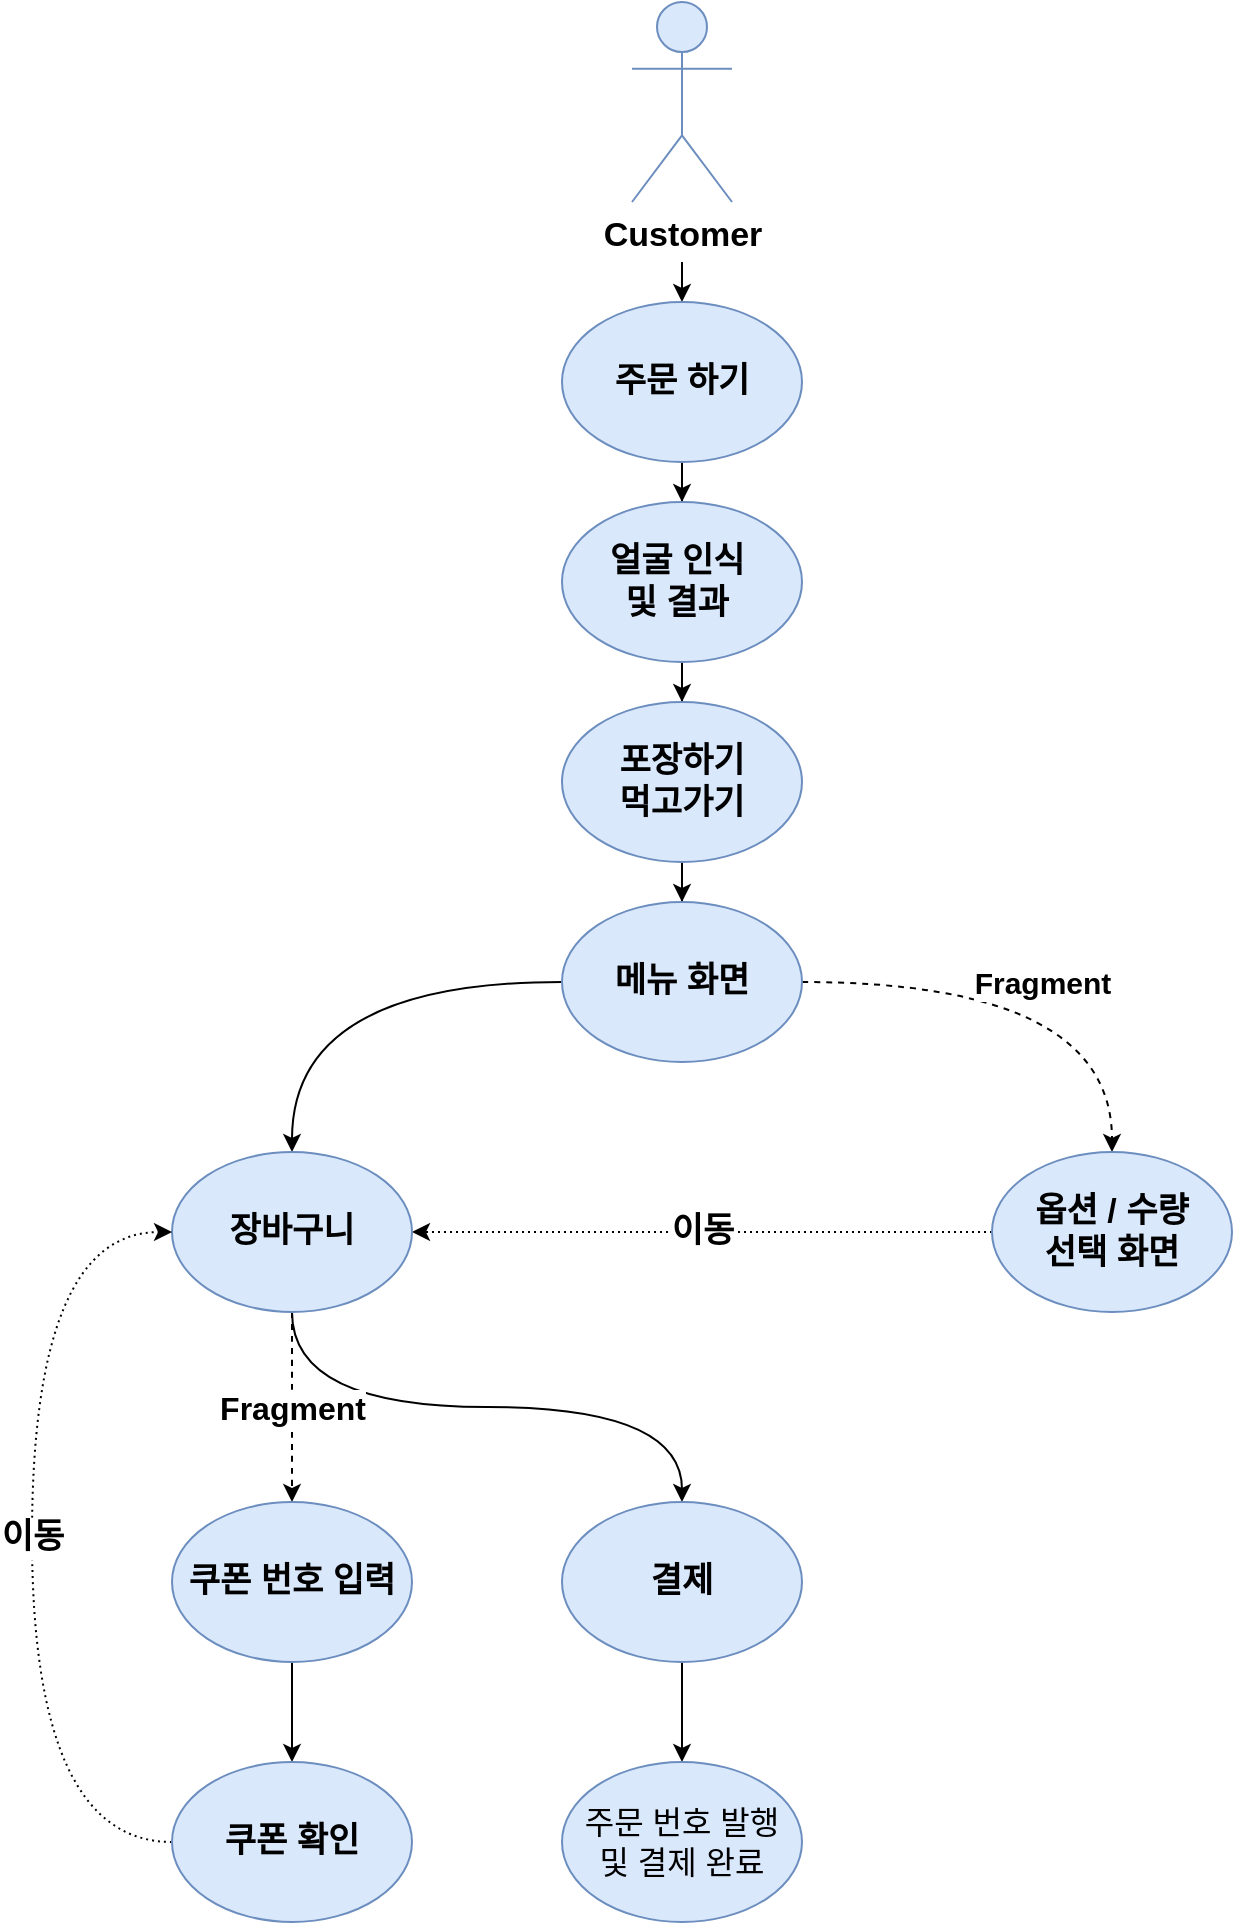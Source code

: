 <mxfile version="22.1.3" type="device">
  <diagram name="페이지-1" id="Fb2ovQSkG49SenQk8UoO">
    <mxGraphModel dx="1793" dy="2107" grid="1" gridSize="10" guides="1" tooltips="1" connect="1" arrows="1" fold="1" page="1" pageScale="1" pageWidth="827" pageHeight="1169" math="0" shadow="0">
      <root>
        <mxCell id="0" />
        <mxCell id="1" parent="0" />
        <mxCell id="1QaUglcE7GbsNV4XlRap-4" style="edgeStyle=orthogonalEdgeStyle;rounded=0;orthogonalLoop=1;jettySize=auto;html=1;entryX=0.5;entryY=0;entryDx=0;entryDy=0;" edge="1" parent="1" target="srm87qnye7pdzaC21Ytl-2">
          <mxGeometry relative="1" as="geometry">
            <mxPoint x="435" y="100" as="sourcePoint" />
          </mxGeometry>
        </mxCell>
        <mxCell id="srm87qnye7pdzaC21Ytl-1" value="Customer&lt;br style=&quot;font-size: 17px;&quot;&gt;" style="shape=umlActor;verticalLabelPosition=bottom;verticalAlign=top;html=1;outlineConnect=0;fontSize=17;fillColor=#dae8fc;strokeColor=#6c8ebf;fontStyle=1" parent="1" vertex="1">
          <mxGeometry x="410" y="-30" width="50" height="100" as="geometry" />
        </mxCell>
        <mxCell id="1QaUglcE7GbsNV4XlRap-5" style="edgeStyle=orthogonalEdgeStyle;rounded=0;orthogonalLoop=1;jettySize=auto;html=1;entryX=0.5;entryY=0;entryDx=0;entryDy=0;" edge="1" parent="1" source="srm87qnye7pdzaC21Ytl-2" target="srm87qnye7pdzaC21Ytl-3">
          <mxGeometry relative="1" as="geometry" />
        </mxCell>
        <mxCell id="srm87qnye7pdzaC21Ytl-2" value="주문 하기" style="ellipse;whiteSpace=wrap;html=1;fontSize=17;fillColor=#dae8fc;strokeColor=#6c8ebf;fontStyle=1" parent="1" vertex="1">
          <mxGeometry x="375" y="120" width="120" height="80" as="geometry" />
        </mxCell>
        <mxCell id="1QaUglcE7GbsNV4XlRap-6" style="edgeStyle=orthogonalEdgeStyle;rounded=0;orthogonalLoop=1;jettySize=auto;html=1;entryX=0.5;entryY=0;entryDx=0;entryDy=0;" edge="1" parent="1" source="srm87qnye7pdzaC21Ytl-3" target="srm87qnye7pdzaC21Ytl-8">
          <mxGeometry relative="1" as="geometry" />
        </mxCell>
        <mxCell id="srm87qnye7pdzaC21Ytl-3" value="얼굴 인식&amp;nbsp;&lt;br style=&quot;font-size: 17px;&quot;&gt;및 결과&amp;nbsp;" style="ellipse;whiteSpace=wrap;html=1;fontSize=17;fillColor=#dae8fc;strokeColor=#6c8ebf;fontStyle=1" parent="1" vertex="1">
          <mxGeometry x="375" y="220" width="120" height="80" as="geometry" />
        </mxCell>
        <mxCell id="1QaUglcE7GbsNV4XlRap-7" style="edgeStyle=orthogonalEdgeStyle;rounded=0;orthogonalLoop=1;jettySize=auto;html=1;entryX=0.5;entryY=0;entryDx=0;entryDy=0;" edge="1" parent="1" source="srm87qnye7pdzaC21Ytl-8" target="srm87qnye7pdzaC21Ytl-10">
          <mxGeometry relative="1" as="geometry" />
        </mxCell>
        <mxCell id="srm87qnye7pdzaC21Ytl-8" value="포장하기&lt;br style=&quot;font-size: 17px;&quot;&gt;먹고가기" style="ellipse;whiteSpace=wrap;html=1;fontSize=17;fillColor=#dae8fc;strokeColor=#6c8ebf;fontStyle=1" parent="1" vertex="1">
          <mxGeometry x="375" y="320" width="120" height="80" as="geometry" />
        </mxCell>
        <mxCell id="1QaUglcE7GbsNV4XlRap-8" value="Fragment" style="edgeStyle=orthogonalEdgeStyle;orthogonalLoop=1;jettySize=auto;html=1;entryX=0.5;entryY=0;entryDx=0;entryDy=0;curved=1;dashed=1;fontSize=15;fontStyle=1" edge="1" parent="1" source="srm87qnye7pdzaC21Ytl-10" target="srm87qnye7pdzaC21Ytl-14">
          <mxGeometry relative="1" as="geometry" />
        </mxCell>
        <mxCell id="1QaUglcE7GbsNV4XlRap-9" style="edgeStyle=orthogonalEdgeStyle;orthogonalLoop=1;jettySize=auto;html=1;entryX=0.5;entryY=0;entryDx=0;entryDy=0;curved=1;" edge="1" parent="1" source="srm87qnye7pdzaC21Ytl-10" target="srm87qnye7pdzaC21Ytl-17">
          <mxGeometry relative="1" as="geometry" />
        </mxCell>
        <mxCell id="srm87qnye7pdzaC21Ytl-10" value="메뉴 화면" style="ellipse;whiteSpace=wrap;html=1;fontSize=17;fillColor=#dae8fc;strokeColor=#6c8ebf;fontStyle=1" parent="1" vertex="1">
          <mxGeometry x="375" y="420" width="120" height="80" as="geometry" />
        </mxCell>
        <mxCell id="1QaUglcE7GbsNV4XlRap-10" value="이동" style="edgeStyle=orthogonalEdgeStyle;rounded=0;orthogonalLoop=1;jettySize=auto;html=1;entryX=1;entryY=0.5;entryDx=0;entryDy=0;dashed=1;dashPattern=1 2;fontSize=17;fontStyle=1" edge="1" parent="1" source="srm87qnye7pdzaC21Ytl-14" target="srm87qnye7pdzaC21Ytl-17">
          <mxGeometry relative="1" as="geometry" />
        </mxCell>
        <mxCell id="srm87qnye7pdzaC21Ytl-14" value="옵션 / 수량&lt;br style=&quot;font-size: 17px;&quot;&gt;선택 화면" style="ellipse;whiteSpace=wrap;html=1;fontSize=17;fillColor=#dae8fc;strokeColor=#6c8ebf;fontStyle=1" parent="1" vertex="1">
          <mxGeometry x="590" y="545" width="120" height="80" as="geometry" />
        </mxCell>
        <mxCell id="1QaUglcE7GbsNV4XlRap-12" style="edgeStyle=orthogonalEdgeStyle;orthogonalLoop=1;jettySize=auto;html=1;entryX=0.5;entryY=0;entryDx=0;entryDy=0;exitX=0.5;exitY=1;exitDx=0;exitDy=0;curved=1;" edge="1" parent="1" source="srm87qnye7pdzaC21Ytl-17" target="srm87qnye7pdzaC21Ytl-18">
          <mxGeometry relative="1" as="geometry" />
        </mxCell>
        <mxCell id="1QaUglcE7GbsNV4XlRap-13" value="Fragment" style="edgeStyle=orthogonalEdgeStyle;orthogonalLoop=1;jettySize=auto;html=1;entryX=0.5;entryY=0;entryDx=0;entryDy=0;curved=1;dashed=1;fontSize=16;fontStyle=1" edge="1" parent="1" source="srm87qnye7pdzaC21Ytl-17" target="srm87qnye7pdzaC21Ytl-19">
          <mxGeometry relative="1" as="geometry" />
        </mxCell>
        <mxCell id="srm87qnye7pdzaC21Ytl-17" value="장바구니" style="ellipse;whiteSpace=wrap;html=1;fontSize=17;fillColor=#dae8fc;strokeColor=#6c8ebf;fontStyle=1" parent="1" vertex="1">
          <mxGeometry x="180" y="545" width="120" height="80" as="geometry" />
        </mxCell>
        <mxCell id="1QaUglcE7GbsNV4XlRap-11" style="edgeStyle=orthogonalEdgeStyle;rounded=0;orthogonalLoop=1;jettySize=auto;html=1;entryX=0.5;entryY=0;entryDx=0;entryDy=0;" edge="1" parent="1" source="srm87qnye7pdzaC21Ytl-18" target="srm87qnye7pdzaC21Ytl-25">
          <mxGeometry relative="1" as="geometry" />
        </mxCell>
        <mxCell id="srm87qnye7pdzaC21Ytl-18" value="결제" style="ellipse;whiteSpace=wrap;html=1;fontSize=17;fillColor=#dae8fc;strokeColor=#6c8ebf;fontStyle=1" parent="1" vertex="1">
          <mxGeometry x="375" y="720" width="120" height="80" as="geometry" />
        </mxCell>
        <mxCell id="1QaUglcE7GbsNV4XlRap-14" style="edgeStyle=orthogonalEdgeStyle;rounded=0;orthogonalLoop=1;jettySize=auto;html=1;entryX=0.5;entryY=0;entryDx=0;entryDy=0;" edge="1" parent="1" source="srm87qnye7pdzaC21Ytl-19" target="srm87qnye7pdzaC21Ytl-20">
          <mxGeometry relative="1" as="geometry" />
        </mxCell>
        <mxCell id="srm87qnye7pdzaC21Ytl-19" value="쿠폰 번호 입력" style="ellipse;whiteSpace=wrap;html=1;fontSize=17;fillColor=#dae8fc;strokeColor=#6c8ebf;fontStyle=1" parent="1" vertex="1">
          <mxGeometry x="180" y="720" width="120" height="80" as="geometry" />
        </mxCell>
        <mxCell id="1QaUglcE7GbsNV4XlRap-17" value="이동" style="edgeStyle=orthogonalEdgeStyle;orthogonalLoop=1;jettySize=auto;html=1;entryX=0;entryY=0.5;entryDx=0;entryDy=0;exitX=0;exitY=0.5;exitDx=0;exitDy=0;strokeColor=default;curved=1;dashed=1;dashPattern=1 2;fontSize=17;fontStyle=1" edge="1" parent="1" source="srm87qnye7pdzaC21Ytl-20" target="srm87qnye7pdzaC21Ytl-17">
          <mxGeometry relative="1" as="geometry">
            <Array as="points">
              <mxPoint x="110" y="890" />
              <mxPoint x="110" y="585" />
            </Array>
          </mxGeometry>
        </mxCell>
        <mxCell id="srm87qnye7pdzaC21Ytl-20" value="쿠폰 확인" style="ellipse;whiteSpace=wrap;html=1;fontSize=17;fillColor=#dae8fc;strokeColor=#6c8ebf;fontStyle=1" parent="1" vertex="1">
          <mxGeometry x="180" y="850" width="120" height="80" as="geometry" />
        </mxCell>
        <mxCell id="srm87qnye7pdzaC21Ytl-25" value="주문 번호 발행&lt;br style=&quot;font-size: 16px;&quot;&gt;및 결제 완료" style="ellipse;whiteSpace=wrap;html=1;fontSize=16;fillColor=#dae8fc;strokeColor=#6c8ebf;" parent="1" vertex="1">
          <mxGeometry x="375" y="850" width="120" height="80" as="geometry" />
        </mxCell>
      </root>
    </mxGraphModel>
  </diagram>
</mxfile>
